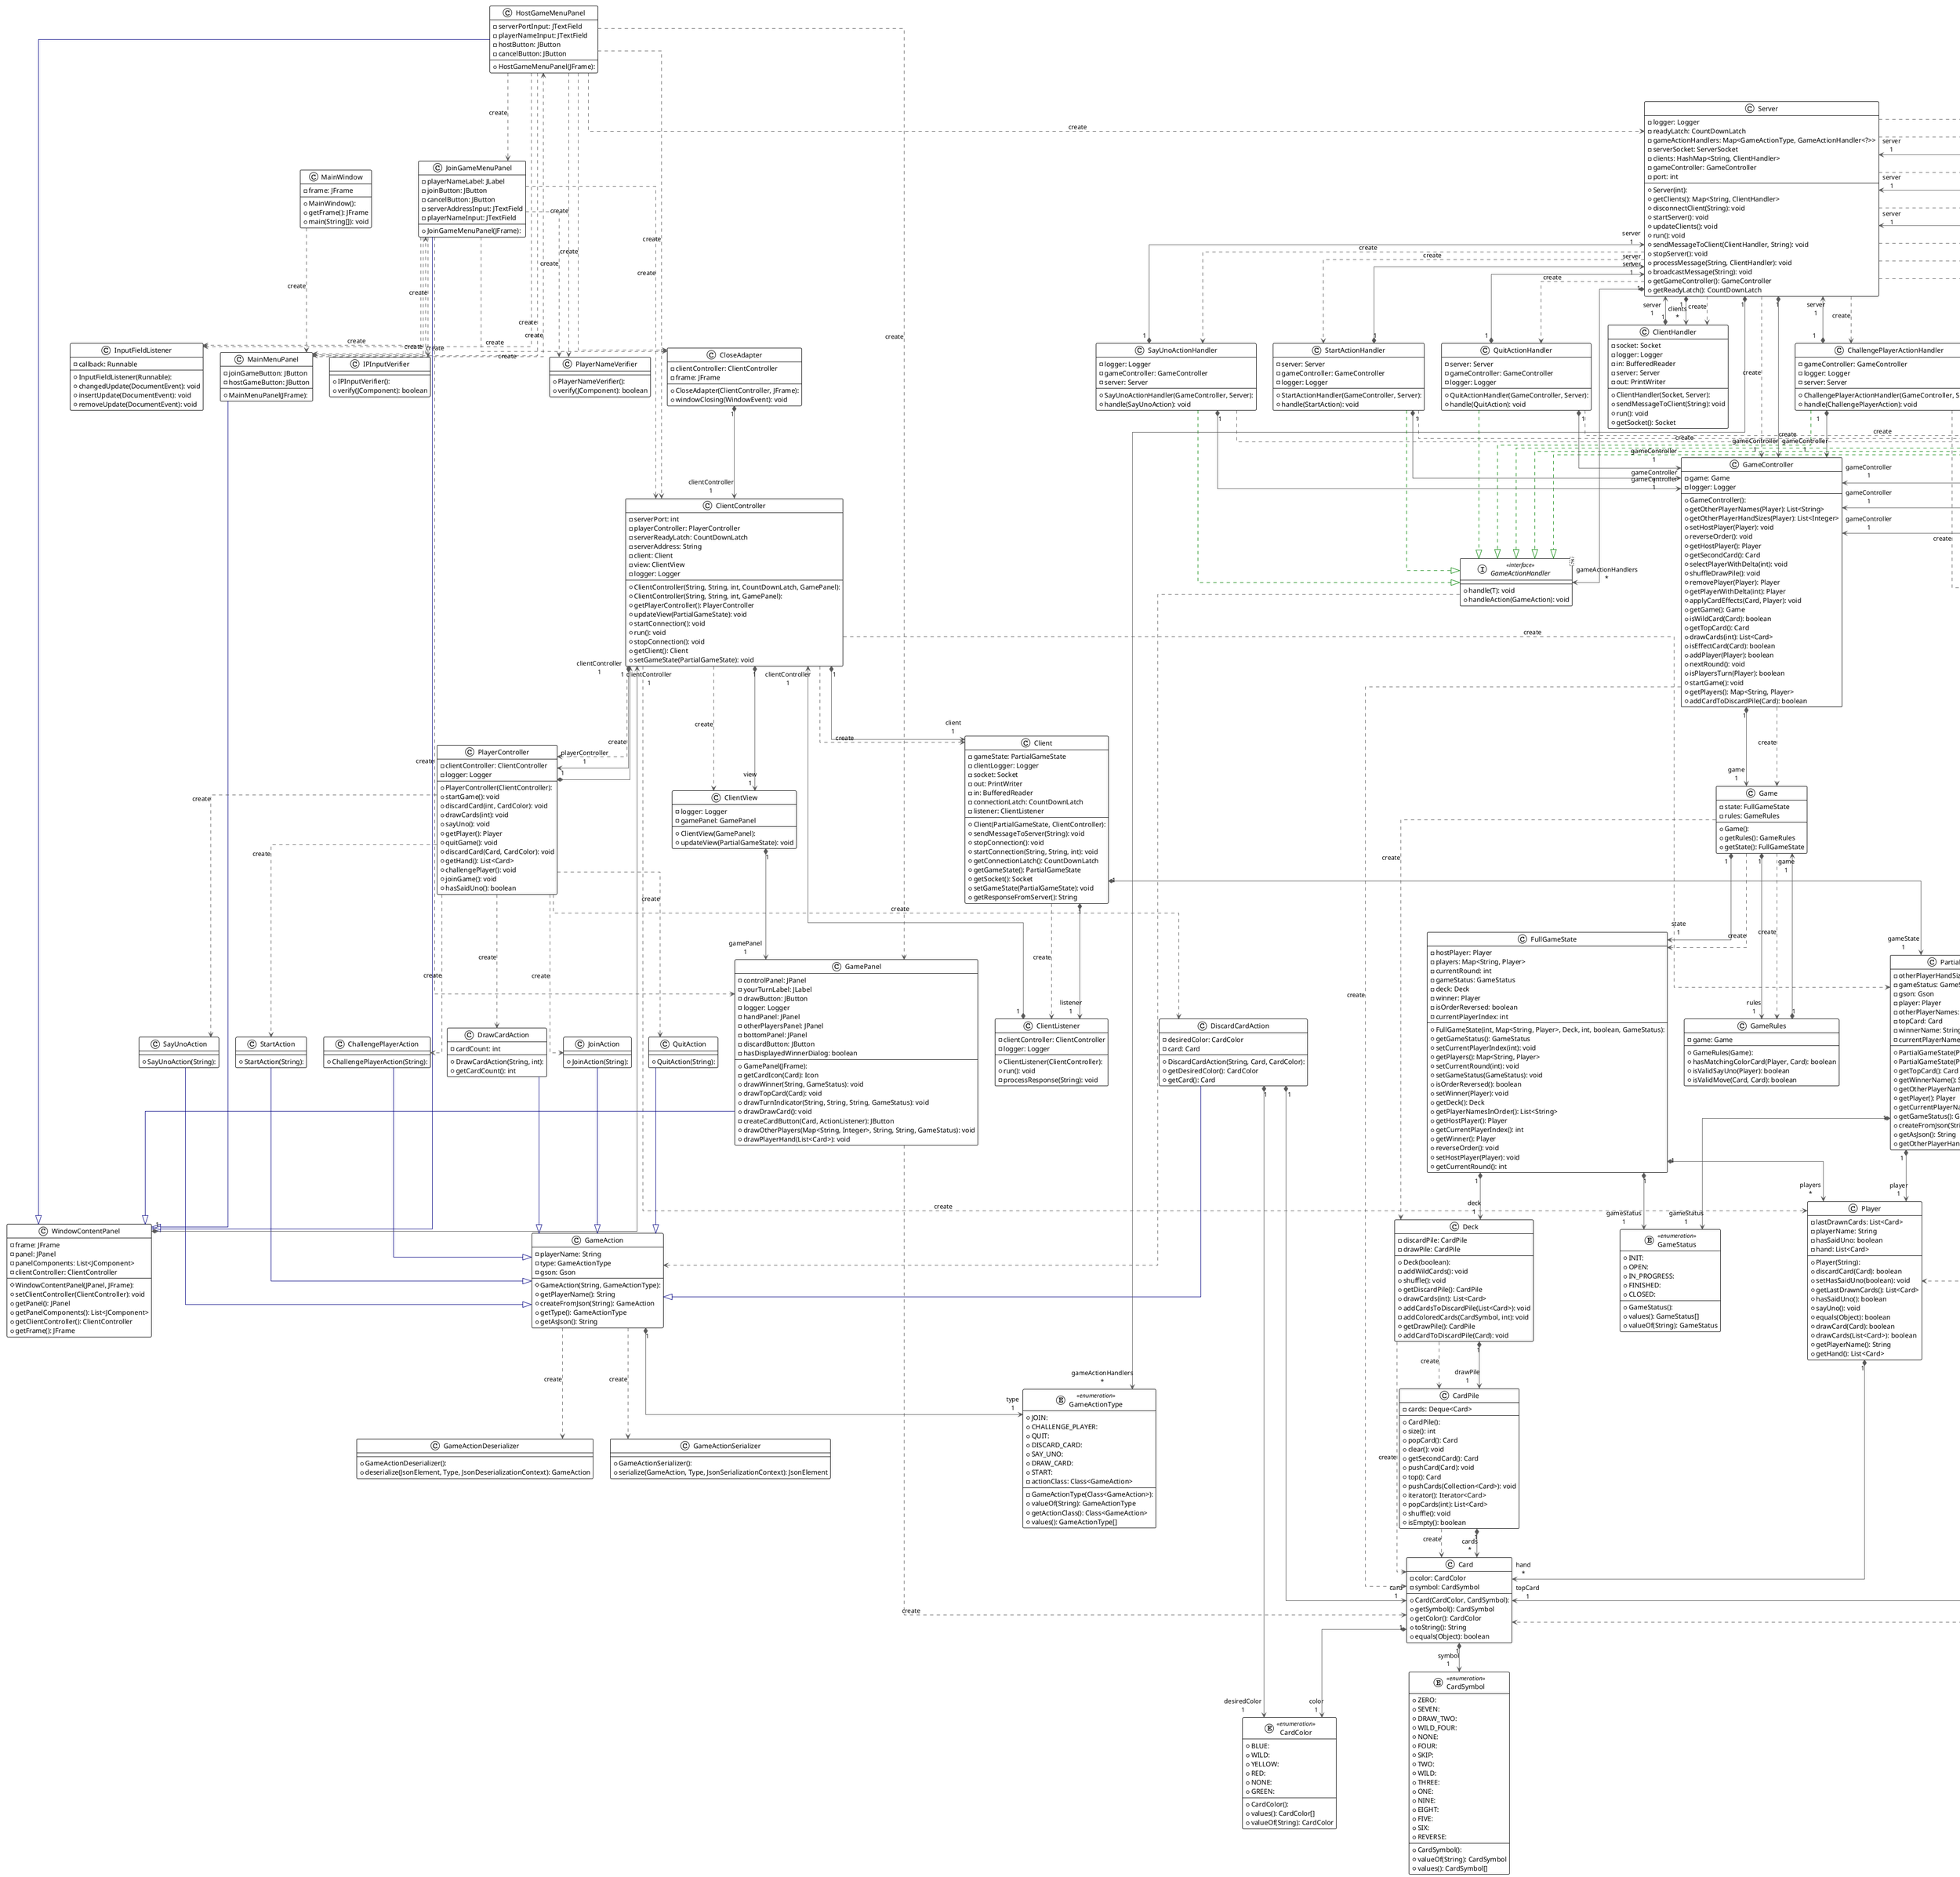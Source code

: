 @startuml

!theme plain
top to bottom direction
skinparam linetype ortho

class Card {
  + Card(CardColor, CardSymbol):
  - color: CardColor
  - symbol: CardSymbol
  + getSymbol(): CardSymbol
  + getColor(): CardColor
  + toString(): String
  + equals(Object): boolean
}
enum CardColor << enumeration >> {
  + CardColor():
  + BLUE:
  + WILD:
  + YELLOW:
  + RED:
  + NONE:
  + GREEN:
  + values(): CardColor[]
  + valueOf(String): CardColor
}
class CardPile {
  + CardPile():
  - cards: Deque<Card>
  + size(): int
  + popCard(): Card
  + clear(): void
  + getSecondCard(): Card
  + pushCard(Card): void
  + top(): Card
  + pushCards(Collection<Card>): void
  + iterator(): Iterator<Card>
  + popCards(int): List<Card>
  + shuffle(): void
  + isEmpty(): boolean
}
enum CardSymbol << enumeration >> {
  + CardSymbol():
  + ZERO:
  + SEVEN:
  + DRAW_TWO:
  + WILD_FOUR:
  + NONE:
  + FOUR:
  + SKIP:
  + TWO:
  + WILD:
  + THREE:
  + ONE:
  + NINE:
  + EIGHT:
  + FIVE:
  + SIX:
  + REVERSE:
  + valueOf(String): CardSymbol
  + values(): CardSymbol[]
}
class ChallengePlayerAction {
  + ChallengePlayerAction(String):
}
class ChallengePlayerActionHandler {
  + ChallengePlayerActionHandler(GameController, Server):
  - gameController: GameController
  - logger: Logger
  - server: Server
  + handle(ChallengePlayerAction): void
}
class Client {
  + Client(PartialGameState, ClientController):
  - gameState: PartialGameState
  - clientLogger: Logger
  - socket: Socket
  - out: PrintWriter
  - in: BufferedReader
  - connectionLatch: CountDownLatch
  - listener: ClientListener
  + sendMessageToServer(String): void
  + stopConnection(): void
  + startConnection(String, String, int): void
  + getConnectionLatch(): CountDownLatch
  + getGameState(): PartialGameState
  + getSocket(): Socket
  + setGameState(PartialGameState): void
  + getResponseFromServer(): String
}
class ClientController {
  + ClientController(String, String, int, CountDownLatch, GamePanel):
  + ClientController(String, String, int, GamePanel):
  - serverPort: int
  - playerController: PlayerController
  - serverReadyLatch: CountDownLatch
  - serverAddress: String
  - client: Client
  - view: ClientView
  - logger: Logger
  + getPlayerController(): PlayerController
  + updateView(PartialGameState): void
  + startConnection(): void
  + run(): void
  + stopConnection(): void
  + getClient(): Client
  + setGameState(PartialGameState): void
}
class ClientHandler {
  + ClientHandler(Socket, Server):
  - socket: Socket
  - logger: Logger
  - in: BufferedReader
  - server: Server
  - out: PrintWriter
  + sendMessageToClient(String): void
  + run(): void
  + getSocket(): Socket
}
class ClientListener {
  + ClientListener(ClientController):
  - clientController: ClientController
  - logger: Logger
  + run(): void
  - processResponse(String): void
}
class ClientView {
  + ClientView(GamePanel):
  - logger: Logger
  - gamePanel: GamePanel
  + updateView(PartialGameState): void
}
class CloseAdapter {
  + CloseAdapter(ClientController, JFrame):
  - clientController: ClientController
  - frame: JFrame
  + windowClosing(WindowEvent): void
}
class Deck {
  + Deck(boolean):
  - discardPile: CardPile
  - drawPile: CardPile
  - addWildCards(): void
  + shuffle(): void
  + getDiscardPile(): CardPile
  + drawCards(int): List<Card>
  + addCardsToDiscardPile(List<Card>): void
  - addColoredCards(CardSymbol, int): void
  + getDrawPile(): CardPile
  + addCardToDiscardPile(Card): void
}
class DiscardCardAction {
  + DiscardCardAction(String, Card, CardColor):
  - desiredColor: CardColor
  - card: Card
  + getDesiredColor(): CardColor
  + getCard(): Card
}
class DiscardCardActionHandler {
  + DiscardCardActionHandler(GameController, Server):
  - server: Server
  - logger: Logger
  - gameController: GameController
  + handle(DiscardCardAction): void
}
class DrawCardAction {
  + DrawCardAction(String, int):
  - cardCount: int
  + getCardCount(): int
}
class DrawCardActionHandler {
  + DrawCardActionHandler(GameController, Server):
  - server: Server
  - logger: Logger
  - gameController: GameController
  + handle(DrawCardAction): void
}
class FullGameState {
  + FullGameState(int, Map<String, Player>, Deck, int, boolean, GameStatus):
  - hostPlayer: Player
  - players: Map<String, Player>
  - currentRound: int
  - gameStatus: GameStatus
  - deck: Deck
  - winner: Player
  - isOrderReversed: boolean
  - currentPlayerIndex: int
  + getGameStatus(): GameStatus
  + setCurrentPlayerIndex(int): void
  + getPlayers(): Map<String, Player>
  + setCurrentRound(int): void
  + setGameStatus(GameStatus): void
  + isOrderReversed(): boolean
  + setWinner(Player): void
  + getDeck(): Deck
  + getPlayerNamesInOrder(): List<String>
  + getHostPlayer(): Player
  + getCurrentPlayerIndex(): int
  + getWinner(): Player
  + reverseOrder(): void
  + setHostPlayer(Player): void
  + getCurrentRound(): int
}
class Game {
  + Game():
  - state: FullGameState
  - rules: GameRules
  + getRules(): GameRules
  + getState(): FullGameState
}
class GameAction {
  # GameAction(String, GameActionType):
  - playerName: String
  - type: GameActionType
  - gson: Gson
  + getPlayerName(): String
  + createFromJson(String): GameAction
  + getType(): GameActionType
  + getAsJson(): String
}
class GameActionDeserializer {
  + GameActionDeserializer():
  + deserialize(JsonElement, Type, JsonDeserializationContext): GameAction
}
interface GameActionHandler<T> << interface >> {
  + handle(T): void
  + handleAction(GameAction): void
}
class GameActionSerializer {
  + GameActionSerializer():
  + serialize(GameAction, Type, JsonSerializationContext): JsonElement
}
enum GameActionType << enumeration >> {
  - GameActionType(Class<GameAction>):
  + JOIN:
  + CHALLENGE_PLAYER:
  + QUIT:
  + DISCARD_CARD:
  + SAY_UNO:
  + DRAW_CARD:
  + START:
  - actionClass: Class<GameAction>
  + valueOf(String): GameActionType
  + getActionClass(): Class<GameAction>
  + values(): GameActionType[]
}
class GameController {
  + GameController():
  - game: Game
  - logger: Logger
  + getOtherPlayerNames(Player): List<String>
  + getOtherPlayerHandSizes(Player): List<Integer>
  + setHostPlayer(Player): void
  + reverseOrder(): void
  + getHostPlayer(): Player
  + getSecondCard(): Card
  + selectPlayerWithDelta(int): void
  + shuffleDrawPile(): void
  + removePlayer(Player): Player
  + getPlayerWithDelta(int): Player
  + applyCardEffects(Card, Player): void
  + getGame(): Game
  + isWildCard(Card): boolean
  + getTopCard(): Card
  + drawCards(int): List<Card>
  + isEffectCard(Card): boolean
  + addPlayer(Player): boolean
  + nextRound(): void
  + isPlayersTurn(Player): boolean
  + startGame(): void
  + getPlayers(): Map<String, Player>
  + addCardToDiscardPile(Card): boolean
}
class GamePanel {
  + GamePanel(JFrame):
  - controlPanel: JPanel
  - yourTurnLabel: JLabel
  - drawButton: JButton
  - logger: Logger
  - handPanel: JPanel
  - otherPlayersPanel: JPanel
  - bottomPanel: JPanel
  - discardButton: JButton
  - hasDisplayedWinnerDialog: boolean
  - getCardIcon(Card): Icon
  + drawWinner(String, GameStatus): void
  + drawTopCard(Card): void
  + drawTurnIndicator(String, String, String, GameStatus): void
  + drawDrawCard(): void
  - createCardButton(Card, ActionListener): JButton
  + drawOtherPlayers(Map<String, Integer>, String, String, GameStatus): void
  + drawPlayerHand(List<Card>): void
}
class GameRules {
  + GameRules(Game):
  - game: Game
  + hasMatchingColorCard(Player, Card): boolean
  + isValidSayUno(Player): boolean
  + isValidMove(Card, Card): boolean
}
enum GameStatus << enumeration >> {
  + GameStatus():
  + INIT:
  + OPEN:
  + IN_PROGRESS:
  + FINISHED:
  + CLOSED:
  + values(): GameStatus[]
  + valueOf(String): GameStatus
}
class HostGameMenuPanel {
  + HostGameMenuPanel(JFrame):
  - serverPortInput: JTextField
  - playerNameInput: JTextField
  - hostButton: JButton
  - cancelButton: JButton
}
class IPInputVerifier {
  + IPInputVerifier():
  + verify(JComponent): boolean
}
class InputFieldListener {
  + InputFieldListener(Runnable):
  - callback: Runnable
  + changedUpdate(DocumentEvent): void
  + insertUpdate(DocumentEvent): void
  + removeUpdate(DocumentEvent): void
}
class InvalidActionResponse {
  + InvalidActionResponse():
}
class JoinAction {
  + JoinAction(String):
}
class JoinActionHandler {
  + JoinActionHandler(GameController, Server):
  - logger: Logger
  - server: Server
  - gameController: GameController
  + handle(JoinAction): void
}
class JoinGameMenuPanel {
  + JoinGameMenuPanel(JFrame):
  - playerNameLabel: JLabel
  - joinButton: JButton
  - cancelButton: JButton
  - serverAddressInput: JTextField
  - playerNameInput: JTextField
}
class MainMenuPanel {
  + MainMenuPanel(JFrame):
  - joinGameButton: JButton
  - hostGameButton: JButton
}
class MainWindow {
  + MainWindow():
  - frame: JFrame
  + getFrame(): JFrame
  + main(String[]): void
}
class MessageResponse {
  + MessageResponse(String):
  - message: String
  + getMessage(): String
}
class PartialGameState {
  + PartialGameState(Player):
  + PartialGameState(Player, FullGameState):
  - otherPlayerHandSizes: List<Integer>
  - gameStatus: GameStatus
  - gson: Gson
  - player: Player
  - otherPlayerNames: List<String>
  - topCard: Card
  - winnerName: String
  - currentPlayerName: String
  + getTopCard(): Card
  + getWinnerName(): String
  + getOtherPlayerNames(): List<String>
  + getPlayer(): Player
  + getCurrentPlayerName(): String
  + getGameStatus(): GameStatus
  + createFromJson(String): PartialGameState
  + getAsJson(): String
  + getOtherPlayerHandSizes(): List<Integer>
}
class PartialGameStateResponse {
  + PartialGameStateResponse(PartialGameState):
  - gameState: PartialGameState
  + getGameState(): PartialGameState
}
class Player {
  + Player(String):
  - lastDrawnCards: List<Card>
  - playerName: String
  - hasSaidUno: boolean
  - hand: List<Card>
  + discardCard(Card): boolean
  + setHasSaidUno(boolean): void
  + getLastDrawnCards(): List<Card>
  + hasSaidUno(): boolean
  + sayUno(): void
  + equals(Object): boolean
  + drawCard(Card): boolean
  + drawCards(List<Card>): boolean
  + getPlayerName(): String
  + getHand(): List<Card>
}
class PlayerController {
  + PlayerController(ClientController):
  - clientController: ClientController
  - logger: Logger
  + startGame(): void
  + discardCard(int, CardColor): void
  + drawCards(int): void
  + sayUno(): void
  + getPlayer(): Player
  + quitGame(): void
  + discardCard(Card, CardColor): void
  + getHand(): List<Card>
  + challengePlayer(): void
  + joinGame(): void
  + hasSaidUno(): boolean
}
class PlayerNameVerifier {
  + PlayerNameVerifier():
  + verify(JComponent): boolean
}
class QuitAction {
  + QuitAction(String):
}
class QuitActionHandler {
  + QuitActionHandler(GameController, Server):
  - server: Server
  - gameController: GameController
  - logger: Logger
  + handle(QuitAction): void
}
class Response {
  # Response(ResponseType):
  - gson: Gson
  - type: ResponseType
  + createFromJson(String): Response
  + getType(): ResponseType
  + getAsJson(): String
}
class ResponseDeserializer {
  + ResponseDeserializer():
  + deserialize(JsonElement, Type, JsonDeserializationContext): Response
}
class ResponseSerializer {
  + ResponseSerializer():
  + serialize(Response, Type, JsonSerializationContext): JsonElement
}
enum ResponseType << enumeration >> {
  - ResponseType(Class<Response>):
  + INVALID_ACTION:
  - responseClass: Class<Response>
  + MESSAGE:
  + PARTIAL_GAME_STATE:
  + values(): ResponseType[]
  + valueOf(String): ResponseType
  + getResponseClass(): Class<Response>
}
class SayUnoAction {
  + SayUnoAction(String):
}
class SayUnoActionHandler {
  + SayUnoActionHandler(GameController, Server):
  - logger: Logger
  - gameController: GameController
  - server: Server
  + handle(SayUnoAction): void
}
class Server {
  + Server(int):
  - logger: Logger
  - readyLatch: CountDownLatch
  - gameActionHandlers: Map<GameActionType, GameActionHandler<?>>
  - serverSocket: ServerSocket
  - clients: HashMap<String, ClientHandler>
  - gameController: GameController
  - port: int
  + getClients(): Map<String, ClientHandler>
  + disconnectClient(String): void
  + startServer(): void
  + updateClients(): void
  + run(): void
  + sendMessageToClient(ClientHandler, String): void
  + stopServer(): void
  + processMessage(String, ClientHandler): void
  + broadcastMessage(String): void
  + getGameController(): GameController
  + getReadyLatch(): CountDownLatch
}
class StartAction {
  + StartAction(String):
}
class StartActionHandler {
  + StartActionHandler(GameController, Server):
  - server: Server
  - gameController: GameController
  - logger: Logger
  + handle(StartAction): void
}
class WindowContentPanel {
  # WindowContentPanel(JPanel, JFrame):
  - frame: JFrame
  - panel: JPanel
  - panelComponents: List<JComponent>
  - clientController: ClientController
  + setClientController(ClientController): void
  + getPanel(): JPanel
  + getPanelComponents(): List<JComponent>
  + getClientController(): ClientController
  + getFrame(): JFrame
}

Card                         "1" *-[#595959,plain]-> "color\n1" CardColor
Card                         "1" *-[#595959,plain]-> "symbol\n1" CardSymbol
CardPile                      -[#595959,dashed]->  Card                         : "«create»"
CardPile                     "1" *-[#595959,plain]-> "cards\n*" Card
ChallengePlayerAction         -[#000082,plain]-^  GameAction
ChallengePlayerActionHandler  -[#008200,dashed]-^  GameActionHandler
ChallengePlayerActionHandler "1" *-[#595959,plain]-> "gameController\n1" GameController
ChallengePlayerActionHandler  -[#595959,dashed]->  InvalidActionResponse        : "«create»"
ChallengePlayerActionHandler "1" *-[#595959,plain]-> "server\n1" Server
Client                        -[#595959,dashed]->  ClientListener               : "«create»"
Client                       "1" *-[#595959,plain]-> "listener\n1" ClientListener
Client                       "1" *-[#595959,plain]-> "gameState\n1" PartialGameState
ClientController             "1" *-[#595959,plain]-> "client\n1" Client
ClientController              -[#595959,dashed]->  Client                       : "«create»"
ClientController              -[#595959,dashed]->  ClientView                   : "«create»"
ClientController             "1" *-[#595959,plain]-> "view\n1" ClientView
ClientController              -[#595959,dashed]->  PartialGameState             : "«create»"
ClientController              -[#595959,dashed]->  Player                       : "«create»"
ClientController              -[#595959,dashed]->  PlayerController             : "«create»"
ClientController             "1" *-[#595959,plain]-> "playerController\n1" PlayerController
ClientHandler                "1" *-[#595959,plain]-> "server\n1" Server
ClientListener               "1" *-[#595959,plain]-> "clientController\n1" ClientController
ClientView                   "1" *-[#595959,plain]-> "gamePanel\n1" GamePanel
CloseAdapter                 "1" *-[#595959,plain]-> "clientController\n1" ClientController
Deck                          -[#595959,dashed]->  Card                         : "«create»"
Deck                          -[#595959,dashed]->  CardPile                     : "«create»"
Deck                         "1" *-[#595959,plain]-> "drawPile\n1" CardPile
DiscardCardAction            "1" *-[#595959,plain]-> "card\n1" Card
DiscardCardAction            "1" *-[#595959,plain]-> "desiredColor\n1" CardColor
DiscardCardAction             -[#000082,plain]-^  GameAction
DiscardCardActionHandler      -[#595959,dashed]->  Card                         : "«create»"
DiscardCardActionHandler      -[#008200,dashed]-^  GameActionHandler
DiscardCardActionHandler     "1" *-[#595959,plain]-> "gameController\n1" GameController
DiscardCardActionHandler      -[#595959,dashed]->  InvalidActionResponse        : "«create»"
DiscardCardActionHandler     "1" *-[#595959,plain]-> "server\n1" Server
DrawCardAction                -[#000082,plain]-^  GameAction
DrawCardActionHandler         -[#008200,dashed]-^  GameActionHandler
DrawCardActionHandler        "1" *-[#595959,plain]-> "gameController\n1" GameController
DrawCardActionHandler         -[#595959,dashed]->  InvalidActionResponse        : "«create»"
DrawCardActionHandler        "1" *-[#595959,plain]-> "server\n1" Server
FullGameState                "1" *-[#595959,plain]-> "deck\n1" Deck
FullGameState                "1" *-[#595959,plain]-> "gameStatus\n1" GameStatus
FullGameState                "1" *-[#595959,plain]-> "players\n*" Player
Game                          -[#595959,dashed]->  Deck                         : "«create»"
Game                         "1" *-[#595959,plain]-> "state\n1" FullGameState
Game                          -[#595959,dashed]->  FullGameState                : "«create»"
Game                         "1" *-[#595959,plain]-> "rules\n1" GameRules
Game                          -[#595959,dashed]->  GameRules                    : "«create»"
GameAction                    -[#595959,dashed]->  GameActionDeserializer       : "«create»"
GameAction                    -[#595959,dashed]->  GameActionSerializer         : "«create»"
GameAction                   "1" *-[#595959,plain]-> "type\n1" GameActionType
GameActionHandler             -[#595959,dashed]->  GameAction
GameController                -[#595959,dashed]->  Card                         : "«create»"
GameController               "1" *-[#595959,plain]-> "game\n1" Game
GameController                -[#595959,dashed]->  Game                         : "«create»"
GamePanel                     -[#595959,dashed]->  Card                         : "«create»"
GamePanel                     -[#000082,plain]-^  WindowContentPanel
GameRules                    "1" *-[#595959,plain]-> "game\n1" Game
HostGameMenuPanel             -[#595959,dashed]->  ClientController             : "«create»"
HostGameMenuPanel             -[#595959,dashed]->  CloseAdapter                 : "«create»"
HostGameMenuPanel             -[#595959,dashed]->  GamePanel                    : "«create»"
HostGameMenuPanel             -[#595959,dashed]->  InputFieldListener           : "«create»"
HostGameMenuPanel             -[#595959,dashed]->  JoinGameMenuPanel            : "«create»"
HostGameMenuPanel             -[#595959,dashed]->  MainMenuPanel                : "«create»"
HostGameMenuPanel             -[#595959,dashed]->  PlayerNameVerifier           : "«create»"
HostGameMenuPanel             -[#595959,dashed]->  Server                       : "«create»"
HostGameMenuPanel             -[#000082,plain]-^  WindowContentPanel
InvalidActionResponse         -[#000082,plain]-^  Response
JoinAction                    -[#000082,plain]-^  GameAction
JoinActionHandler             -[#008200,dashed]-^  GameActionHandler
JoinActionHandler            "1" *-[#595959,plain]-> "gameController\n1" GameController
JoinActionHandler             -[#595959,dashed]->  InvalidActionResponse        : "«create»"
JoinActionHandler             -[#595959,dashed]->  Player                       : "«create»"
JoinActionHandler            "1" *-[#595959,plain]-> "server\n1" Server
JoinGameMenuPanel             -[#595959,dashed]->  ClientController             : "«create»"
JoinGameMenuPanel             -[#595959,dashed]->  CloseAdapter                 : "«create»"
JoinGameMenuPanel             -[#595959,dashed]->  GamePanel                    : "«create»"
JoinGameMenuPanel             -[#595959,dashed]->  IPInputVerifier              : "«create»"
JoinGameMenuPanel             -[#595959,dashed]->  InputFieldListener           : "«create»"
JoinGameMenuPanel             -[#595959,dashed]->  MainMenuPanel                : "«create»"
JoinGameMenuPanel             -[#595959,dashed]->  PlayerNameVerifier           : "«create»"
JoinGameMenuPanel             -[#000082,plain]-^  WindowContentPanel
MainMenuPanel                 -[#595959,dashed]->  HostGameMenuPanel            : "«create»"
MainMenuPanel                 -[#595959,dashed]->  JoinGameMenuPanel            : "«create»"
MainMenuPanel                 -[#000082,plain]-^  WindowContentPanel
MainWindow                    -[#595959,dashed]->  MainMenuPanel                : "«create»"
MessageResponse               -[#000082,plain]-^  Response
PartialGameState             "1" *-[#595959,plain]-> "topCard\n1" Card
PartialGameState             "1" *-[#595959,plain]-> "gameStatus\n1" GameStatus
PartialGameState             "1" *-[#595959,plain]-> "player\n1" Player
PartialGameStateResponse     "1" *-[#595959,plain]-> "gameState\n1" PartialGameState
PartialGameStateResponse      -[#000082,plain]-^  Response
Player                       "1" *-[#595959,plain]-> "hand\n*" Card
PlayerController              -[#595959,dashed]->  ChallengePlayerAction        : "«create»"
PlayerController             "1" *-[#595959,plain]-> "clientController\n1" ClientController
PlayerController              -[#595959,dashed]->  DiscardCardAction            : "«create»"
PlayerController              -[#595959,dashed]->  DrawCardAction               : "«create»"
PlayerController              -[#595959,dashed]->  JoinAction                   : "«create»"
PlayerController              -[#595959,dashed]->  QuitAction                   : "«create»"
PlayerController              -[#595959,dashed]->  SayUnoAction                 : "«create»"
PlayerController              -[#595959,dashed]->  StartAction                  : "«create»"
QuitAction                    -[#000082,plain]-^  GameAction
QuitActionHandler             -[#008200,dashed]-^  GameActionHandler
QuitActionHandler            "1" *-[#595959,plain]-> "gameController\n1" GameController
QuitActionHandler             -[#595959,dashed]->  InvalidActionResponse        : "«create»"
QuitActionHandler            "1" *-[#595959,plain]-> "server\n1" Server
Response                      -[#595959,dashed]->  ResponseDeserializer         : "«create»"
Response                      -[#595959,dashed]->  ResponseSerializer           : "«create»"
Response                     "1" *-[#595959,plain]-> "type\n1" ResponseType
SayUnoAction                  -[#000082,plain]-^  GameAction
SayUnoActionHandler           -[#008200,dashed]-^  GameActionHandler
SayUnoActionHandler          "1" *-[#595959,plain]-> "gameController\n1" GameController
SayUnoActionHandler           -[#595959,dashed]->  InvalidActionResponse        : "«create»"
SayUnoActionHandler          "1" *-[#595959,plain]-> "server\n1" Server
Server                        -[#595959,dashed]->  ChallengePlayerActionHandler : "«create»"
Server                       "1" *-[#595959,plain]-> "clients\n*" ClientHandler
Server                        -[#595959,dashed]->  ClientHandler                : "«create»"
Server                        -[#595959,dashed]->  DiscardCardActionHandler     : "«create»"
Server                        -[#595959,dashed]->  DrawCardActionHandler        : "«create»"
Server                       "1" *-[#595959,plain]-> "gameActionHandlers\n*" GameActionHandler
Server                       "1" *-[#595959,plain]-> "gameActionHandlers\n*" GameActionType
Server                        -[#595959,dashed]->  GameController               : "«create»"
Server                       "1" *-[#595959,plain]-> "gameController\n1" GameController
Server                        -[#595959,dashed]->  InvalidActionResponse        : "«create»"
Server                        -[#595959,dashed]->  JoinActionHandler            : "«create»"
Server                        -[#595959,dashed]->  MessageResponse              : "«create»"
Server                        -[#595959,dashed]->  PartialGameState             : "«create»"
Server                        -[#595959,dashed]->  PartialGameStateResponse     : "«create»"
Server                        -[#595959,dashed]->  QuitActionHandler            : "«create»"
Server                        -[#595959,dashed]->  SayUnoActionHandler          : "«create»"
Server                        -[#595959,dashed]->  StartActionHandler           : "«create»"
StartAction                   -[#000082,plain]-^  GameAction
StartActionHandler            -[#008200,dashed]-^  GameActionHandler
StartActionHandler           "1" *-[#595959,plain]-> "gameController\n1" GameController
StartActionHandler            -[#595959,dashed]->  InvalidActionResponse        : "«create»"
StartActionHandler           "1" *-[#595959,plain]-> "server\n1" Server
WindowContentPanel           "1" *-[#595959,plain]-> "clientController\n1" ClientController
@enduml
